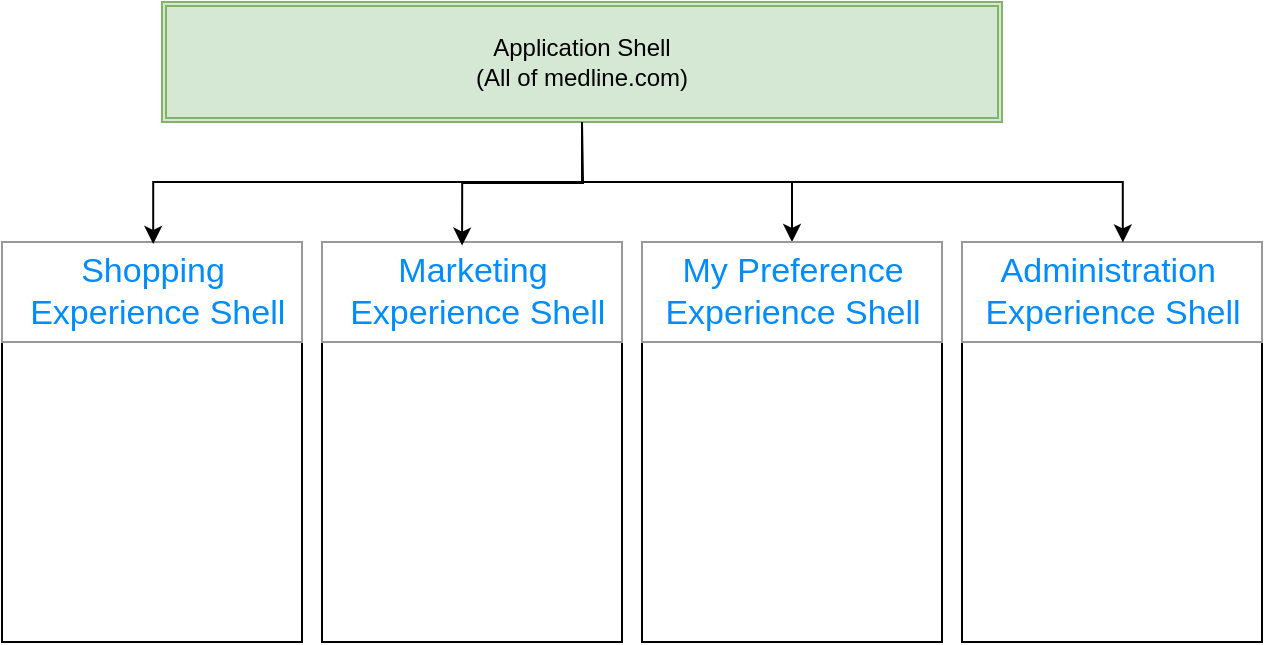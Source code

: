 <mxfile version="16.5.4" type="github">
  <diagram id="OfkJdhubsf8Wmo1_Q-J0" name="Page-1">
    <mxGraphModel dx="1038" dy="547" grid="1" gridSize="10" guides="1" tooltips="1" connect="1" arrows="1" fold="1" page="1" pageScale="1" pageWidth="1200" pageHeight="1920" math="0" shadow="0">
      <root>
        <mxCell id="0" />
        <mxCell id="1" parent="0" />
        <mxCell id="EsDVtjllxq4a6qgpKwgO-16" value="" style="edgeStyle=orthogonalEdgeStyle;rounded=0;orthogonalLoop=1;jettySize=auto;html=1;" edge="1" parent="1" source="EsDVtjllxq4a6qgpKwgO-2" target="EsDVtjllxq4a6qgpKwgO-13">
          <mxGeometry relative="1" as="geometry" />
        </mxCell>
        <mxCell id="EsDVtjllxq4a6qgpKwgO-2" value="Application Shell&lt;br&gt;(All of medline.com)" style="shape=ext;double=1;rounded=0;whiteSpace=wrap;html=1;fillColor=#d5e8d4;strokeColor=#82b366;" vertex="1" parent="1">
          <mxGeometry x="340" y="30" width="420" height="60" as="geometry" />
        </mxCell>
        <mxCell id="EsDVtjllxq4a6qgpKwgO-4" value="" style="strokeWidth=1;shadow=0;dashed=0;align=center;html=1;shape=mxgraph.mockup.forms.rrect;rSize=0;" vertex="1" parent="1">
          <mxGeometry x="260" y="150" width="150" height="200" as="geometry" />
        </mxCell>
        <mxCell id="EsDVtjllxq4a6qgpKwgO-5" value="Shopping&lt;br&gt;&amp;nbsp;Experience Shell" style="strokeWidth=1;shadow=0;dashed=0;align=center;html=1;shape=mxgraph.mockup.forms.rrect;rSize=0;strokeColor=#999999;fontColor=#008cff;fontSize=17;fillColor=#ffffff;resizeWidth=1;" vertex="1" parent="EsDVtjllxq4a6qgpKwgO-4">
          <mxGeometry width="150" height="50" relative="1" as="geometry" />
        </mxCell>
        <mxCell id="EsDVtjllxq4a6qgpKwgO-10" value="" style="strokeWidth=1;shadow=0;dashed=0;align=center;html=1;shape=mxgraph.mockup.forms.rrect;rSize=0;" vertex="1" parent="1">
          <mxGeometry x="420" y="150" width="150" height="200" as="geometry" />
        </mxCell>
        <mxCell id="EsDVtjllxq4a6qgpKwgO-11" value="Marketing&lt;br&gt;&amp;nbsp;Experience Shell" style="strokeWidth=1;shadow=0;dashed=0;align=center;html=1;shape=mxgraph.mockup.forms.rrect;rSize=0;strokeColor=#999999;fontColor=#008cff;fontSize=17;fillColor=#ffffff;resizeWidth=1;" vertex="1" parent="EsDVtjllxq4a6qgpKwgO-10">
          <mxGeometry width="150" height="50" relative="1" as="geometry" />
        </mxCell>
        <mxCell id="EsDVtjllxq4a6qgpKwgO-12" value="" style="strokeWidth=1;shadow=0;dashed=0;align=center;html=1;shape=mxgraph.mockup.forms.rrect;rSize=0;" vertex="1" parent="1">
          <mxGeometry x="580" y="150" width="150" height="200" as="geometry" />
        </mxCell>
        <mxCell id="EsDVtjllxq4a6qgpKwgO-13" value="My Preference&lt;br&gt;Experience Shell" style="strokeWidth=1;shadow=0;dashed=0;align=center;html=1;shape=mxgraph.mockup.forms.rrect;rSize=0;strokeColor=#999999;fontColor=#008cff;fontSize=17;fillColor=#ffffff;resizeWidth=1;" vertex="1" parent="EsDVtjllxq4a6qgpKwgO-12">
          <mxGeometry width="150" height="50" relative="1" as="geometry" />
        </mxCell>
        <mxCell id="EsDVtjllxq4a6qgpKwgO-14" value="" style="strokeWidth=1;shadow=0;dashed=0;align=center;html=1;shape=mxgraph.mockup.forms.rrect;rSize=0;" vertex="1" parent="1">
          <mxGeometry x="740" y="150" width="150" height="200" as="geometry" />
        </mxCell>
        <mxCell id="EsDVtjllxq4a6qgpKwgO-15" value="Administration&amp;nbsp;&lt;br&gt;Experience Shell" style="strokeWidth=1;shadow=0;dashed=0;align=center;html=1;shape=mxgraph.mockup.forms.rrect;rSize=0;strokeColor=#999999;fontColor=#008cff;fontSize=17;fillColor=#ffffff;resizeWidth=1;" vertex="1" parent="EsDVtjllxq4a6qgpKwgO-14">
          <mxGeometry width="150" height="50" relative="1" as="geometry" />
        </mxCell>
        <mxCell id="EsDVtjllxq4a6qgpKwgO-17" value="" style="edgeStyle=orthogonalEdgeStyle;rounded=0;orthogonalLoop=1;jettySize=auto;html=1;entryX=0.536;entryY=0.004;entryDx=0;entryDy=0;entryPerimeter=0;exitX=0.5;exitY=1;exitDx=0;exitDy=0;" edge="1" parent="1" source="EsDVtjllxq4a6qgpKwgO-2" target="EsDVtjllxq4a6qgpKwgO-15">
          <mxGeometry relative="1" as="geometry">
            <mxPoint x="560" y="100" as="sourcePoint" />
            <mxPoint x="665" y="160" as="targetPoint" />
          </mxGeometry>
        </mxCell>
        <mxCell id="EsDVtjllxq4a6qgpKwgO-18" value="" style="edgeStyle=orthogonalEdgeStyle;rounded=0;orthogonalLoop=1;jettySize=auto;html=1;entryX=0.467;entryY=0.036;entryDx=0;entryDy=0;entryPerimeter=0;" edge="1" parent="1" target="EsDVtjllxq4a6qgpKwgO-11">
          <mxGeometry relative="1" as="geometry">
            <mxPoint x="550" y="90" as="sourcePoint" />
            <mxPoint x="675" y="170" as="targetPoint" />
          </mxGeometry>
        </mxCell>
        <mxCell id="EsDVtjllxq4a6qgpKwgO-19" value="" style="edgeStyle=orthogonalEdgeStyle;rounded=0;orthogonalLoop=1;jettySize=auto;html=1;exitX=0.5;exitY=1;exitDx=0;exitDy=0;entryX=0.504;entryY=0.02;entryDx=0;entryDy=0;entryPerimeter=0;" edge="1" parent="1" source="EsDVtjllxq4a6qgpKwgO-2" target="EsDVtjllxq4a6qgpKwgO-5">
          <mxGeometry relative="1" as="geometry">
            <mxPoint x="580" y="120" as="sourcePoint" />
            <mxPoint x="685" y="180" as="targetPoint" />
          </mxGeometry>
        </mxCell>
      </root>
    </mxGraphModel>
  </diagram>
</mxfile>

